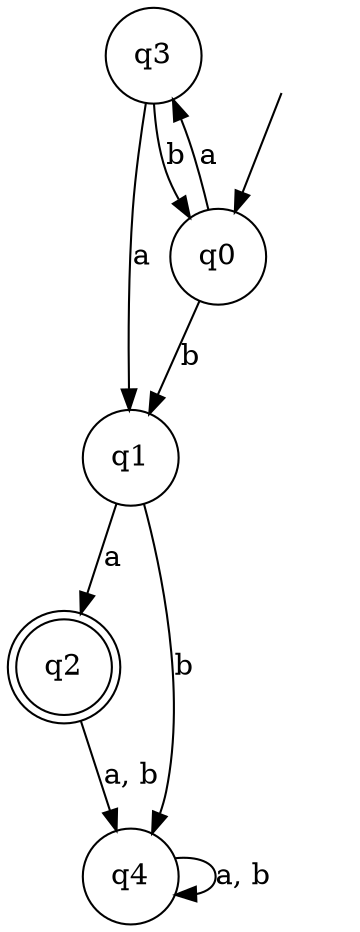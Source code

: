 digraph Automaton {

q1 [shape = circle];

q2 [shape = doublecircle];

q3 [shape = circle];

q4 [shape = circle];

_nil [style = invis];

q0 [shape = circle];

q0 -> q3 [label = "a"];

q3 -> q0 [label = "b"];

q3 -> q1 [label = "a"];

_nil -> q0;

q1 -> q2 [label = "a"];

q1 -> q4 [label = "b"];

q2 -> q4 [label = "a, b"];

q0 -> q1 [label = "b"];

q4 -> q4 [label = "a, b"];

}
